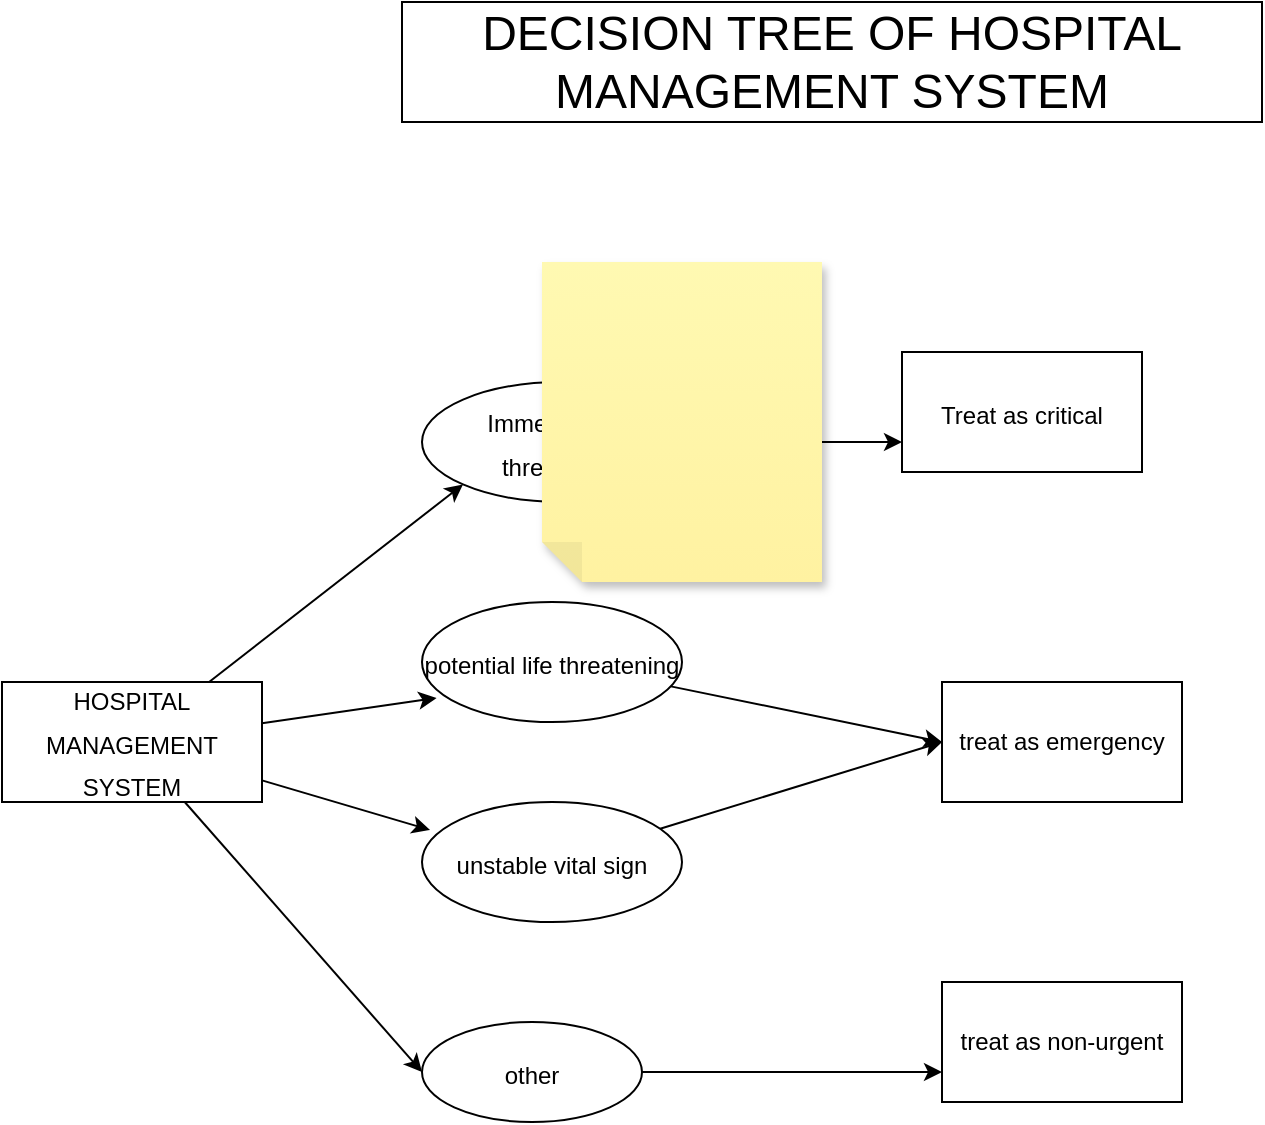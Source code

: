 <mxfile>
    <diagram id="Axf9yFwMceH62Wtd0Wu3" name="Page-2">
        <mxGraphModel dx="730" dy="1527" grid="1" gridSize="10" guides="1" tooltips="1" connect="1" arrows="1" fold="1" page="1" pageScale="1" pageWidth="850" pageHeight="1100" math="0" shadow="0">
            <root>
                <mxCell id="0"/>
                <mxCell id="1" parent="0"/>
                <mxCell id="H6KbDGVIdgGkGumHNcC8-9" style="edgeStyle=none;html=1;entryX=0.056;entryY=0.8;entryDx=0;entryDy=0;entryPerimeter=0;fontSize=12;" parent="1" source="H6KbDGVIdgGkGumHNcC8-1" target="H6KbDGVIdgGkGumHNcC8-3" edge="1">
                    <mxGeometry relative="1" as="geometry"/>
                </mxCell>
                <mxCell id="H6KbDGVIdgGkGumHNcC8-10" style="edgeStyle=none;html=1;entryX=0.031;entryY=0.233;entryDx=0;entryDy=0;entryPerimeter=0;fontSize=12;" parent="1" source="H6KbDGVIdgGkGumHNcC8-1" target="H6KbDGVIdgGkGumHNcC8-4" edge="1">
                    <mxGeometry relative="1" as="geometry"/>
                </mxCell>
                <mxCell id="H6KbDGVIdgGkGumHNcC8-11" style="edgeStyle=none;html=1;entryX=0;entryY=1;entryDx=0;entryDy=0;fontSize=12;" parent="1" source="H6KbDGVIdgGkGumHNcC8-1" target="H6KbDGVIdgGkGumHNcC8-2" edge="1">
                    <mxGeometry relative="1" as="geometry"/>
                </mxCell>
                <mxCell id="H6KbDGVIdgGkGumHNcC8-12" style="edgeStyle=none;html=1;entryX=0;entryY=0.5;entryDx=0;entryDy=0;fontSize=12;" parent="1" source="H6KbDGVIdgGkGumHNcC8-1" target="H6KbDGVIdgGkGumHNcC8-5" edge="1">
                    <mxGeometry relative="1" as="geometry"/>
                </mxCell>
                <mxCell id="H6KbDGVIdgGkGumHNcC8-1" value="&lt;font style=&quot;font-size: 12px;&quot;&gt;HOSPITAL MANAGEMENT SYSTEM&lt;/font&gt;" style="rounded=0;whiteSpace=wrap;html=1;fontSize=18;" parent="1" vertex="1">
                    <mxGeometry x="30" y="-150" width="130" height="60" as="geometry"/>
                </mxCell>
                <mxCell id="H6KbDGVIdgGkGumHNcC8-13" style="edgeStyle=none;html=1;entryX=0;entryY=0.75;entryDx=0;entryDy=0;fontSize=12;" parent="1" source="H6KbDGVIdgGkGumHNcC8-2" target="H6KbDGVIdgGkGumHNcC8-6" edge="1">
                    <mxGeometry relative="1" as="geometry"/>
                </mxCell>
                <mxCell id="H6KbDGVIdgGkGumHNcC8-2" value="&lt;font style=&quot;font-size: 12px;&quot;&gt;Immediate life threatening&lt;/font&gt;" style="ellipse;whiteSpace=wrap;html=1;fontSize=18;" parent="1" vertex="1">
                    <mxGeometry x="240" y="-300" width="140" height="60" as="geometry"/>
                </mxCell>
                <mxCell id="H6KbDGVIdgGkGumHNcC8-14" style="edgeStyle=none;html=1;entryX=0;entryY=0.5;entryDx=0;entryDy=0;fontSize=12;" parent="1" source="H6KbDGVIdgGkGumHNcC8-3" target="H6KbDGVIdgGkGumHNcC8-7" edge="1">
                    <mxGeometry relative="1" as="geometry"/>
                </mxCell>
                <mxCell id="H6KbDGVIdgGkGumHNcC8-3" value="&lt;font style=&quot;font-size: 12px;&quot;&gt;potential life threatening&lt;/font&gt;" style="ellipse;whiteSpace=wrap;html=1;fontSize=18;" parent="1" vertex="1">
                    <mxGeometry x="240" y="-190" width="130" height="60" as="geometry"/>
                </mxCell>
                <mxCell id="H6KbDGVIdgGkGumHNcC8-15" style="edgeStyle=none;html=1;fontSize=12;" parent="1" source="H6KbDGVIdgGkGumHNcC8-4" edge="1">
                    <mxGeometry relative="1" as="geometry">
                        <mxPoint x="500" y="-120" as="targetPoint"/>
                    </mxGeometry>
                </mxCell>
                <mxCell id="H6KbDGVIdgGkGumHNcC8-4" value="&lt;font style=&quot;font-size: 12px;&quot;&gt;unstable vital sign&lt;/font&gt;" style="ellipse;whiteSpace=wrap;html=1;fontSize=18;" parent="1" vertex="1">
                    <mxGeometry x="240" y="-90" width="130" height="60" as="geometry"/>
                </mxCell>
                <mxCell id="H6KbDGVIdgGkGumHNcC8-16" style="edgeStyle=none;html=1;entryX=0;entryY=0.75;entryDx=0;entryDy=0;fontSize=12;" parent="1" source="H6KbDGVIdgGkGumHNcC8-5" target="H6KbDGVIdgGkGumHNcC8-8" edge="1">
                    <mxGeometry relative="1" as="geometry"/>
                </mxCell>
                <mxCell id="H6KbDGVIdgGkGumHNcC8-5" value="&lt;font style=&quot;font-size: 12px;&quot;&gt;other&lt;/font&gt;" style="ellipse;whiteSpace=wrap;html=1;fontSize=18;" parent="1" vertex="1">
                    <mxGeometry x="240" y="20" width="110" height="50" as="geometry"/>
                </mxCell>
                <mxCell id="H6KbDGVIdgGkGumHNcC8-6" value="&lt;font style=&quot;font-size: 12px;&quot;&gt;Treat as critical&lt;/font&gt;" style="rounded=0;whiteSpace=wrap;html=1;fontSize=18;" parent="1" vertex="1">
                    <mxGeometry x="480" y="-315" width="120" height="60" as="geometry"/>
                </mxCell>
                <mxCell id="H6KbDGVIdgGkGumHNcC8-7" value="treat as emergency" style="rounded=0;whiteSpace=wrap;html=1;fontSize=12;" parent="1" vertex="1">
                    <mxGeometry x="500" y="-150" width="120" height="60" as="geometry"/>
                </mxCell>
                <mxCell id="H6KbDGVIdgGkGumHNcC8-8" value="treat as non-urgent" style="rounded=0;whiteSpace=wrap;html=1;fontSize=12;" parent="1" vertex="1">
                    <mxGeometry x="500" width="120" height="60" as="geometry"/>
                </mxCell>
                <mxCell id="H6KbDGVIdgGkGumHNcC8-17" value="&lt;font style=&quot;font-size: 24px;&quot;&gt;DECISION TREE OF HOSPITAL MANAGEMENT SYSTEM&lt;/font&gt;" style="rounded=0;whiteSpace=wrap;html=1;fontSize=12;" parent="1" vertex="1">
                    <mxGeometry x="230" y="-490" width="430" height="60" as="geometry"/>
                </mxCell>
                <mxCell id="2" value="" style="shape=note;whiteSpace=wrap;html=1;backgroundOutline=1;fontColor=#000000;darkOpacity=0.05;fillColor=#FFF9B2;strokeColor=none;fillStyle=solid;direction=west;gradientDirection=north;gradientColor=#FFF2A1;shadow=1;size=20;pointerEvents=1;" vertex="1" parent="1">
                    <mxGeometry x="300" y="-360" width="140" height="160" as="geometry"/>
                </mxCell>
            </root>
        </mxGraphModel>
    </diagram>
</mxfile>